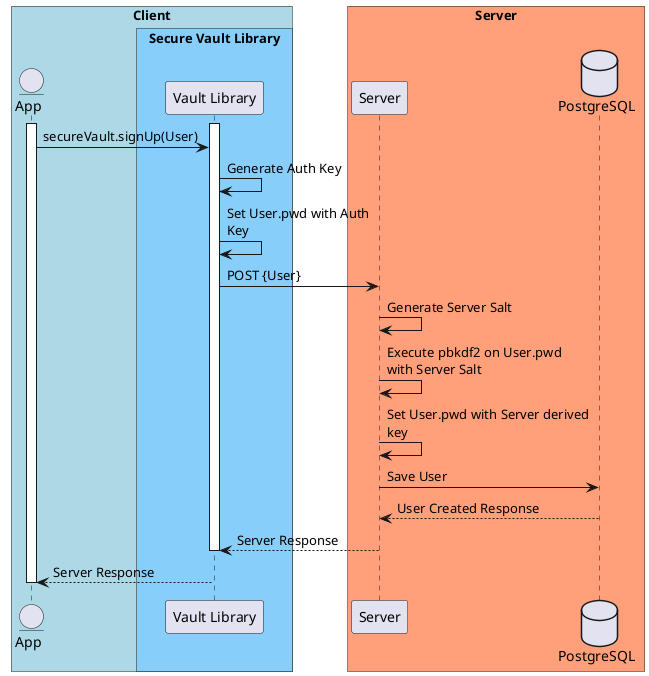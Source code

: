 @startuml SignUpV2
!pragma teoz true

box "Client" #LightBlue
entity App
box "Secure Vault Library" #LightSkyBlue
participant "Vault Library" as SVC
end box
end box
box "Server" #LightSalmon
participant Server
database PostgreSQL
end box

activate App
activate SVC
App -> SVC: secureVault.signUp(User)
SVC -> SVC: Generate Auth Key
SVC -> SVC: Set User.pwd with Auth \nKey
SVC -> Server: POST {User}
Server -> Server: Generate Server Salt
Server -> Server: Execute pbkdf2 on User.pwd\nwith Server Salt
Server -> Server: Set User.pwd with Server derived \nkey
Server -> PostgreSQL: Save User
Server <-- PostgreSQL: User Created Response
SVC <-- Server: Server Response
deactivate SVC
App <-- SVC: Server Response
deactivate App

{start} <-> {end} : 5 seconds timeout
@enduml